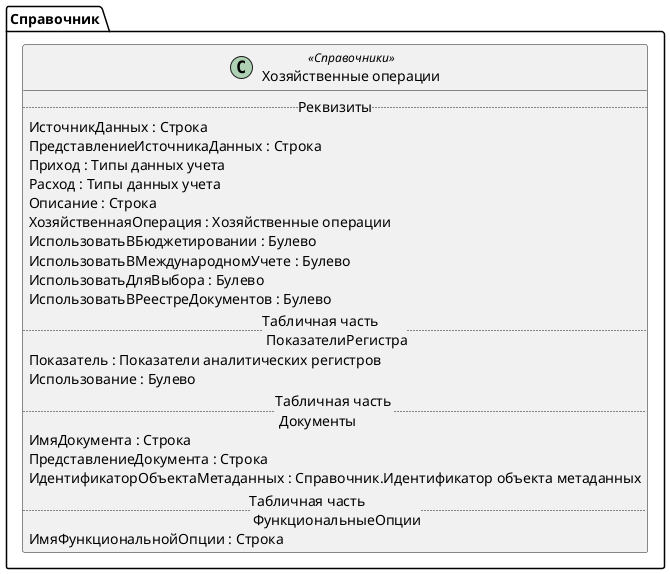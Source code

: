﻿@startuml НастройкиХозяйственныхОпераций
'!include templates.wsd
'..\include templates.wsd
class Справочник.НастройкиХозяйственныхОпераций as "Хозяйственные операции" <<Справочники>>
{
..Реквизиты..
ИсточникДанных : Строка
ПредставлениеИсточникаДанных : Строка
Приход : Типы данных учета
Расход : Типы данных учета
Описание : Строка
ХозяйственнаяОперация : Хозяйственные операции
ИспользоватьВБюджетировании : Булево
ИспользоватьВМеждународномУчете : Булево
ИспользоватьДляВыбора : Булево
ИспользоватьВРеестреДокументов : Булево
..Табличная часть \n ПоказателиРегистра..
Показатель : Показатели аналитических регистров
Использование : Булево
..Табличная часть \n Документы..
ИмяДокумента : Строка
ПредставлениеДокумента : Строка
ИдентификаторОбъектаМетаданных : Справочник.Идентификатор объекта метаданных
..Табличная часть \n ФункциональныеОпции..
ИмяФункциональнойОпции : Строка
}
@enduml
